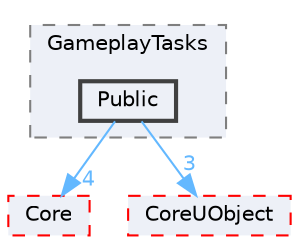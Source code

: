 digraph "Public"
{
 // INTERACTIVE_SVG=YES
 // LATEX_PDF_SIZE
  bgcolor="transparent";
  edge [fontname=Helvetica,fontsize=10,labelfontname=Helvetica,labelfontsize=10];
  node [fontname=Helvetica,fontsize=10,shape=box,height=0.2,width=0.4];
  compound=true
  subgraph clusterdir_059ac314dbf043af548bed5661d7b2e8 {
    graph [ bgcolor="#edf0f7", pencolor="grey50", label="GameplayTasks", fontname=Helvetica,fontsize=10 style="filled,dashed", URL="dir_059ac314dbf043af548bed5661d7b2e8.html",tooltip=""]
  dir_4f82c2b7cf2923e386e6294e6ae09de7 [label="Public", fillcolor="#edf0f7", color="grey25", style="filled,bold", URL="dir_4f82c2b7cf2923e386e6294e6ae09de7.html",tooltip=""];
  }
  dir_0e6cddcc9caa1238c7f3774224afaa45 [label="Core", fillcolor="#edf0f7", color="red", style="filled,dashed", URL="dir_0e6cddcc9caa1238c7f3774224afaa45.html",tooltip=""];
  dir_4c499e5e32e2b4479ad7e552df73eeae [label="CoreUObject", fillcolor="#edf0f7", color="red", style="filled,dashed", URL="dir_4c499e5e32e2b4479ad7e552df73eeae.html",tooltip=""];
  dir_4f82c2b7cf2923e386e6294e6ae09de7->dir_0e6cddcc9caa1238c7f3774224afaa45 [headlabel="4", labeldistance=1.5 headhref="dir_000937_000266.html" href="dir_000937_000266.html" color="steelblue1" fontcolor="steelblue1"];
  dir_4f82c2b7cf2923e386e6294e6ae09de7->dir_4c499e5e32e2b4479ad7e552df73eeae [headlabel="3", labeldistance=1.5 headhref="dir_000937_000268.html" href="dir_000937_000268.html" color="steelblue1" fontcolor="steelblue1"];
}
